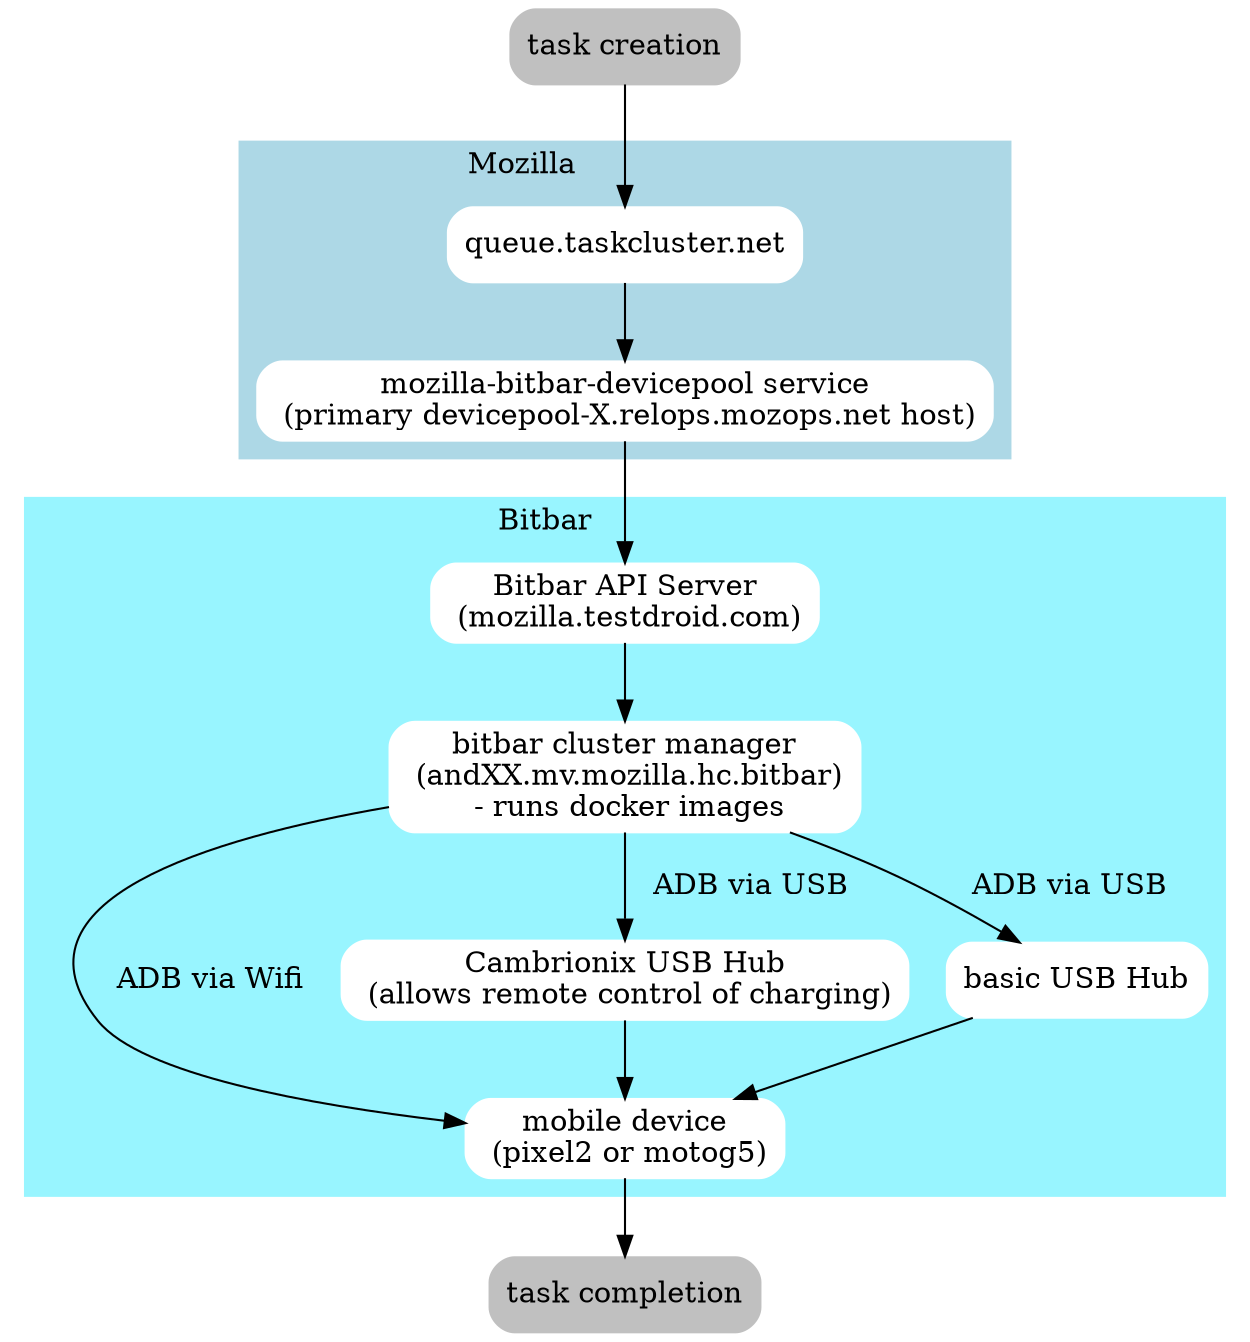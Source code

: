 digraph G {
    
//     queue.taskcluster.net <=> mozilla-bitbar-devicepool service on
// devicepool hosts <=> bitbar api server (mozilla.testdroid.com) <=>
// bitbar cluster manager (andXX.mv.mozilla.hc.bitbar) <=> usb hub (some
// use cambrionix programmable hubs) <=> phone (pixel2, motorola g5)
    
    
  subgraph cluster_0 {
    style=filled;
    color=lightblue;
    node [shape=Mrecord,style=filled,color=white];
    label = "Mozilla                      ";
    a0 [label="queue.taskcluster.net"];
    a1 [label="mozilla-bitbar-devicepool service\n (primary devicepool-X.relops.mozops.net host)"];
    a0 -> a1;
  }    

  subgraph cluster_1 {
    style=filled;
    color=cadetblue1;
    node [shape=Mrecord,style=filled,color=white];
    a4 [label="Bitbar API Server\n (mozilla.testdroid.com)"];
    label = " Bitbar                  ";
    a4 -> a5;
    a5 -> phone [label="  ADB via Wifi  "];
    
    hub -> phone;
    smart_hub -> phone;
    
    a5 -> hub [label="   ADB via USB   "];
    hub [label="Cambrionix USB Hub\n (allows remote control of charging)"];

    a5 -> smart_hub [label="   ADB via USB   "];
    smart_hub [label="basic USB Hub"];
    
    a5 [label="bitbar cluster manager\n (andXX.mv.mozilla.hc.bitbar)\n - runs docker images"];
    phone [label="mobile device\n (pixel2 or motog5)"];
  }

  // edges
  start -> a0;
  a1 -> a4
  phone -> end;
 
  start [shape=Mrecord,label="task creation", style=filled, color=gray];
  end [shape=Mrecord, label="task completion", style=filled, color=gray];
}


